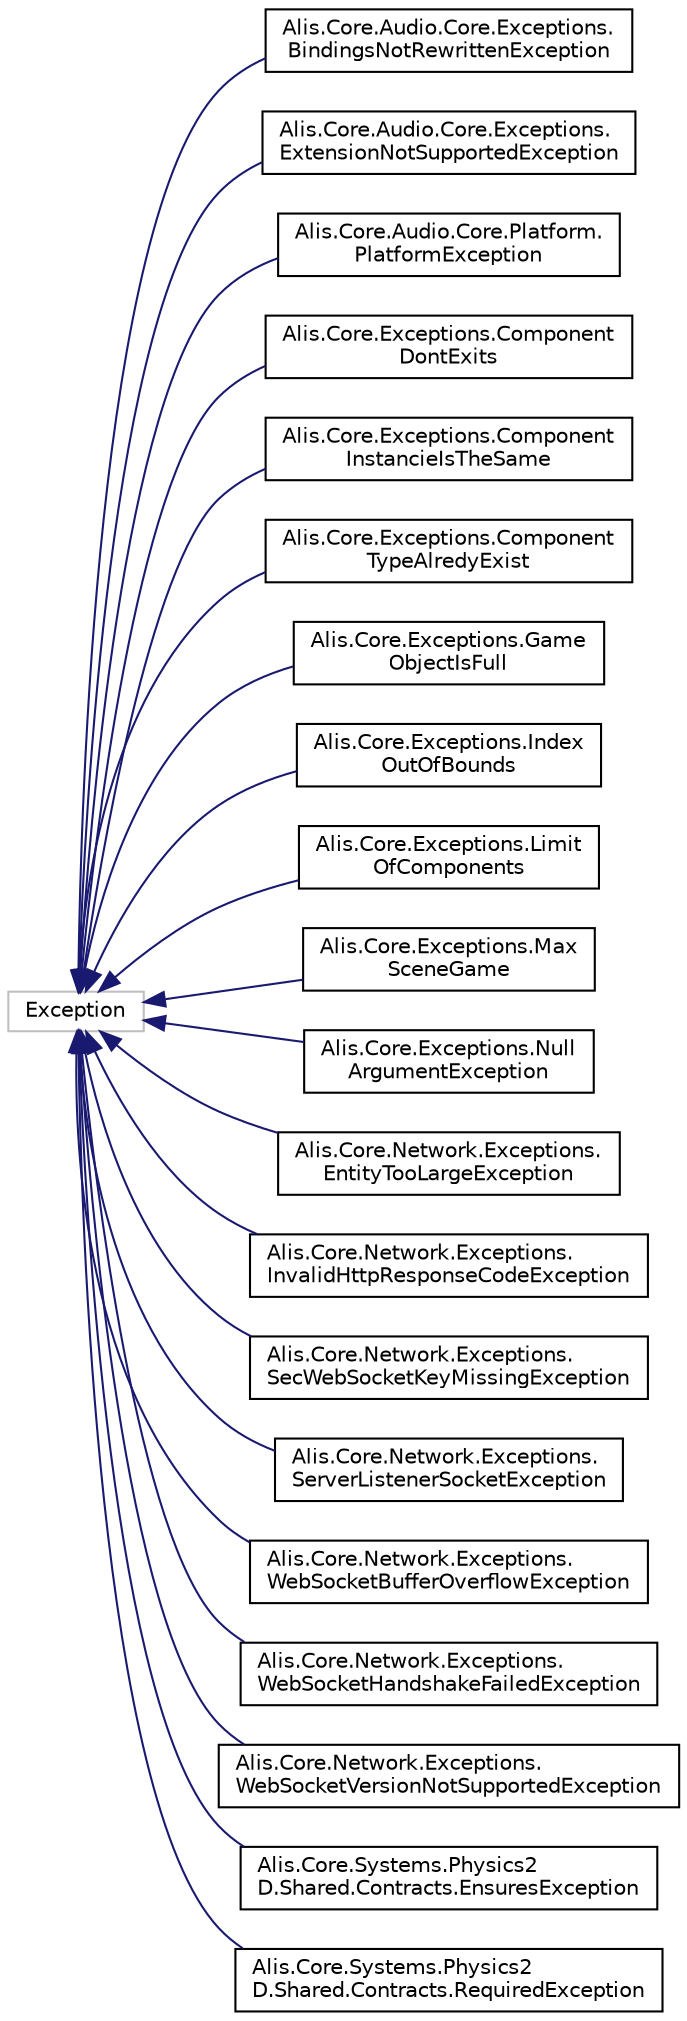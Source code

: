 digraph "Graphical Class Hierarchy"
{
 // LATEX_PDF_SIZE
  edge [fontname="Helvetica",fontsize="10",labelfontname="Helvetica",labelfontsize="10"];
  node [fontname="Helvetica",fontsize="10",shape=record];
  rankdir="LR";
  Node483 [label="Exception",height=0.2,width=0.4,color="grey75", fillcolor="white", style="filled",tooltip=" "];
  Node483 -> Node0 [dir="back",color="midnightblue",fontsize="10",style="solid",fontname="Helvetica"];
  Node0 [label="Alis.Core.Audio.Core.Exceptions.\lBindingsNotRewrittenException",height=0.2,width=0.4,color="black", fillcolor="white", style="filled",URL="$class_alis_1_1_core_1_1_audio_1_1_core_1_1_exceptions_1_1_bindings_not_rewritten_exception.html",tooltip="Represents exceptions thrown when a binding method is called and the bindings have not been rewritten..."];
  Node483 -> Node485 [dir="back",color="midnightblue",fontsize="10",style="solid",fontname="Helvetica"];
  Node485 [label="Alis.Core.Audio.Core.Exceptions.\lExtensionNotSupportedException",height=0.2,width=0.4,color="black", fillcolor="white", style="filled",URL="$class_alis_1_1_core_1_1_audio_1_1_core_1_1_exceptions_1_1_extension_not_supported_exception.html",tooltip="Represents exceptions related to API extensions."];
  Node483 -> Node486 [dir="back",color="midnightblue",fontsize="10",style="solid",fontname="Helvetica"];
  Node486 [label="Alis.Core.Audio.Core.Platform.\lPlatformException",height=0.2,width=0.4,color="black", fillcolor="white", style="filled",URL="$class_alis_1_1_core_1_1_audio_1_1_core_1_1_platform_1_1_platform_exception.html",tooltip="Defines a platform-specific exception."];
  Node483 -> Node487 [dir="back",color="midnightblue",fontsize="10",style="solid",fontname="Helvetica"];
  Node487 [label="Alis.Core.Exceptions.Component\lDontExits",height=0.2,width=0.4,color="black", fillcolor="white", style="filled",URL="$class_alis_1_1_core_1_1_exceptions_1_1_component_dont_exits.html",tooltip="The component dont exits class"];
  Node483 -> Node488 [dir="back",color="midnightblue",fontsize="10",style="solid",fontname="Helvetica"];
  Node488 [label="Alis.Core.Exceptions.Component\lInstancieIsTheSame",height=0.2,width=0.4,color="black", fillcolor="white", style="filled",URL="$class_alis_1_1_core_1_1_exceptions_1_1_component_instancie_is_the_same.html",tooltip="The component instancie is the same class"];
  Node483 -> Node489 [dir="back",color="midnightblue",fontsize="10",style="solid",fontname="Helvetica"];
  Node489 [label="Alis.Core.Exceptions.Component\lTypeAlredyExist",height=0.2,width=0.4,color="black", fillcolor="white", style="filled",URL="$class_alis_1_1_core_1_1_exceptions_1_1_component_type_alredy_exist.html",tooltip="The component type alredy exist class"];
  Node483 -> Node490 [dir="back",color="midnightblue",fontsize="10",style="solid",fontname="Helvetica"];
  Node490 [label="Alis.Core.Exceptions.Game\lObjectIsFull",height=0.2,width=0.4,color="black", fillcolor="white", style="filled",URL="$class_alis_1_1_core_1_1_exceptions_1_1_game_object_is_full.html",tooltip="The game object is full class"];
  Node483 -> Node491 [dir="back",color="midnightblue",fontsize="10",style="solid",fontname="Helvetica"];
  Node491 [label="Alis.Core.Exceptions.Index\lOutOfBounds",height=0.2,width=0.4,color="black", fillcolor="white", style="filled",URL="$class_alis_1_1_core_1_1_exceptions_1_1_index_out_of_bounds.html",tooltip="The index out of bounds class"];
  Node483 -> Node492 [dir="back",color="midnightblue",fontsize="10",style="solid",fontname="Helvetica"];
  Node492 [label="Alis.Core.Exceptions.Limit\lOfComponents",height=0.2,width=0.4,color="black", fillcolor="white", style="filled",URL="$class_alis_1_1_core_1_1_exceptions_1_1_limit_of_components.html",tooltip="The limit of components class"];
  Node483 -> Node493 [dir="back",color="midnightblue",fontsize="10",style="solid",fontname="Helvetica"];
  Node493 [label="Alis.Core.Exceptions.Max\lSceneGame",height=0.2,width=0.4,color="black", fillcolor="white", style="filled",URL="$class_alis_1_1_core_1_1_exceptions_1_1_max_scene_game.html",tooltip="The max scene game class"];
  Node483 -> Node494 [dir="back",color="midnightblue",fontsize="10",style="solid",fontname="Helvetica"];
  Node494 [label="Alis.Core.Exceptions.Null\lArgumentException",height=0.2,width=0.4,color="black", fillcolor="white", style="filled",URL="$class_alis_1_1_core_1_1_exceptions_1_1_null_argument_exception.html",tooltip="The null argument exception class"];
  Node483 -> Node495 [dir="back",color="midnightblue",fontsize="10",style="solid",fontname="Helvetica"];
  Node495 [label="Alis.Core.Network.Exceptions.\lEntityTooLargeException",height=0.2,width=0.4,color="black", fillcolor="white", style="filled",URL="$class_alis_1_1_core_1_1_network_1_1_exceptions_1_1_entity_too_large_exception.html",tooltip="The entity too large exception class"];
  Node483 -> Node496 [dir="back",color="midnightblue",fontsize="10",style="solid",fontname="Helvetica"];
  Node496 [label="Alis.Core.Network.Exceptions.\lInvalidHttpResponseCodeException",height=0.2,width=0.4,color="black", fillcolor="white", style="filled",URL="$class_alis_1_1_core_1_1_network_1_1_exceptions_1_1_invalid_http_response_code_exception.html",tooltip="The invalid http response code exception class"];
  Node483 -> Node497 [dir="back",color="midnightblue",fontsize="10",style="solid",fontname="Helvetica"];
  Node497 [label="Alis.Core.Network.Exceptions.\lSecWebSocketKeyMissingException",height=0.2,width=0.4,color="black", fillcolor="white", style="filled",URL="$class_alis_1_1_core_1_1_network_1_1_exceptions_1_1_sec_web_socket_key_missing_exception.html",tooltip="The sec web socket key missing exception class"];
  Node483 -> Node498 [dir="back",color="midnightblue",fontsize="10",style="solid",fontname="Helvetica"];
  Node498 [label="Alis.Core.Network.Exceptions.\lServerListenerSocketException",height=0.2,width=0.4,color="black", fillcolor="white", style="filled",URL="$class_alis_1_1_core_1_1_network_1_1_exceptions_1_1_server_listener_socket_exception.html",tooltip="The server listener socket exception class"];
  Node483 -> Node499 [dir="back",color="midnightblue",fontsize="10",style="solid",fontname="Helvetica"];
  Node499 [label="Alis.Core.Network.Exceptions.\lWebSocketBufferOverflowException",height=0.2,width=0.4,color="black", fillcolor="white", style="filled",URL="$class_alis_1_1_core_1_1_network_1_1_exceptions_1_1_web_socket_buffer_overflow_exception.html",tooltip="The web socket buffer overflow exception class"];
  Node483 -> Node500 [dir="back",color="midnightblue",fontsize="10",style="solid",fontname="Helvetica"];
  Node500 [label="Alis.Core.Network.Exceptions.\lWebSocketHandshakeFailedException",height=0.2,width=0.4,color="black", fillcolor="white", style="filled",URL="$class_alis_1_1_core_1_1_network_1_1_exceptions_1_1_web_socket_handshake_failed_exception.html",tooltip="The web socket handshake failed exception class"];
  Node483 -> Node501 [dir="back",color="midnightblue",fontsize="10",style="solid",fontname="Helvetica"];
  Node501 [label="Alis.Core.Network.Exceptions.\lWebSocketVersionNotSupportedException",height=0.2,width=0.4,color="black", fillcolor="white", style="filled",URL="$class_alis_1_1_core_1_1_network_1_1_exceptions_1_1_web_socket_version_not_supported_exception.html",tooltip="The web socket version not supported exception class"];
  Node483 -> Node502 [dir="back",color="midnightblue",fontsize="10",style="solid",fontname="Helvetica"];
  Node502 [label="Alis.Core.Systems.Physics2\lD.Shared.Contracts.EnsuresException",height=0.2,width=0.4,color="black", fillcolor="white", style="filled",URL="$class_alis_1_1_core_1_1_systems_1_1_physics2_d_1_1_shared_1_1_contracts_1_1_ensures_exception.html",tooltip="The ensures exception class"];
  Node483 -> Node503 [dir="back",color="midnightblue",fontsize="10",style="solid",fontname="Helvetica"];
  Node503 [label="Alis.Core.Systems.Physics2\lD.Shared.Contracts.RequiredException",height=0.2,width=0.4,color="black", fillcolor="white", style="filled",URL="$class_alis_1_1_core_1_1_systems_1_1_physics2_d_1_1_shared_1_1_contracts_1_1_required_exception.html",tooltip="The required exception class"];
}

